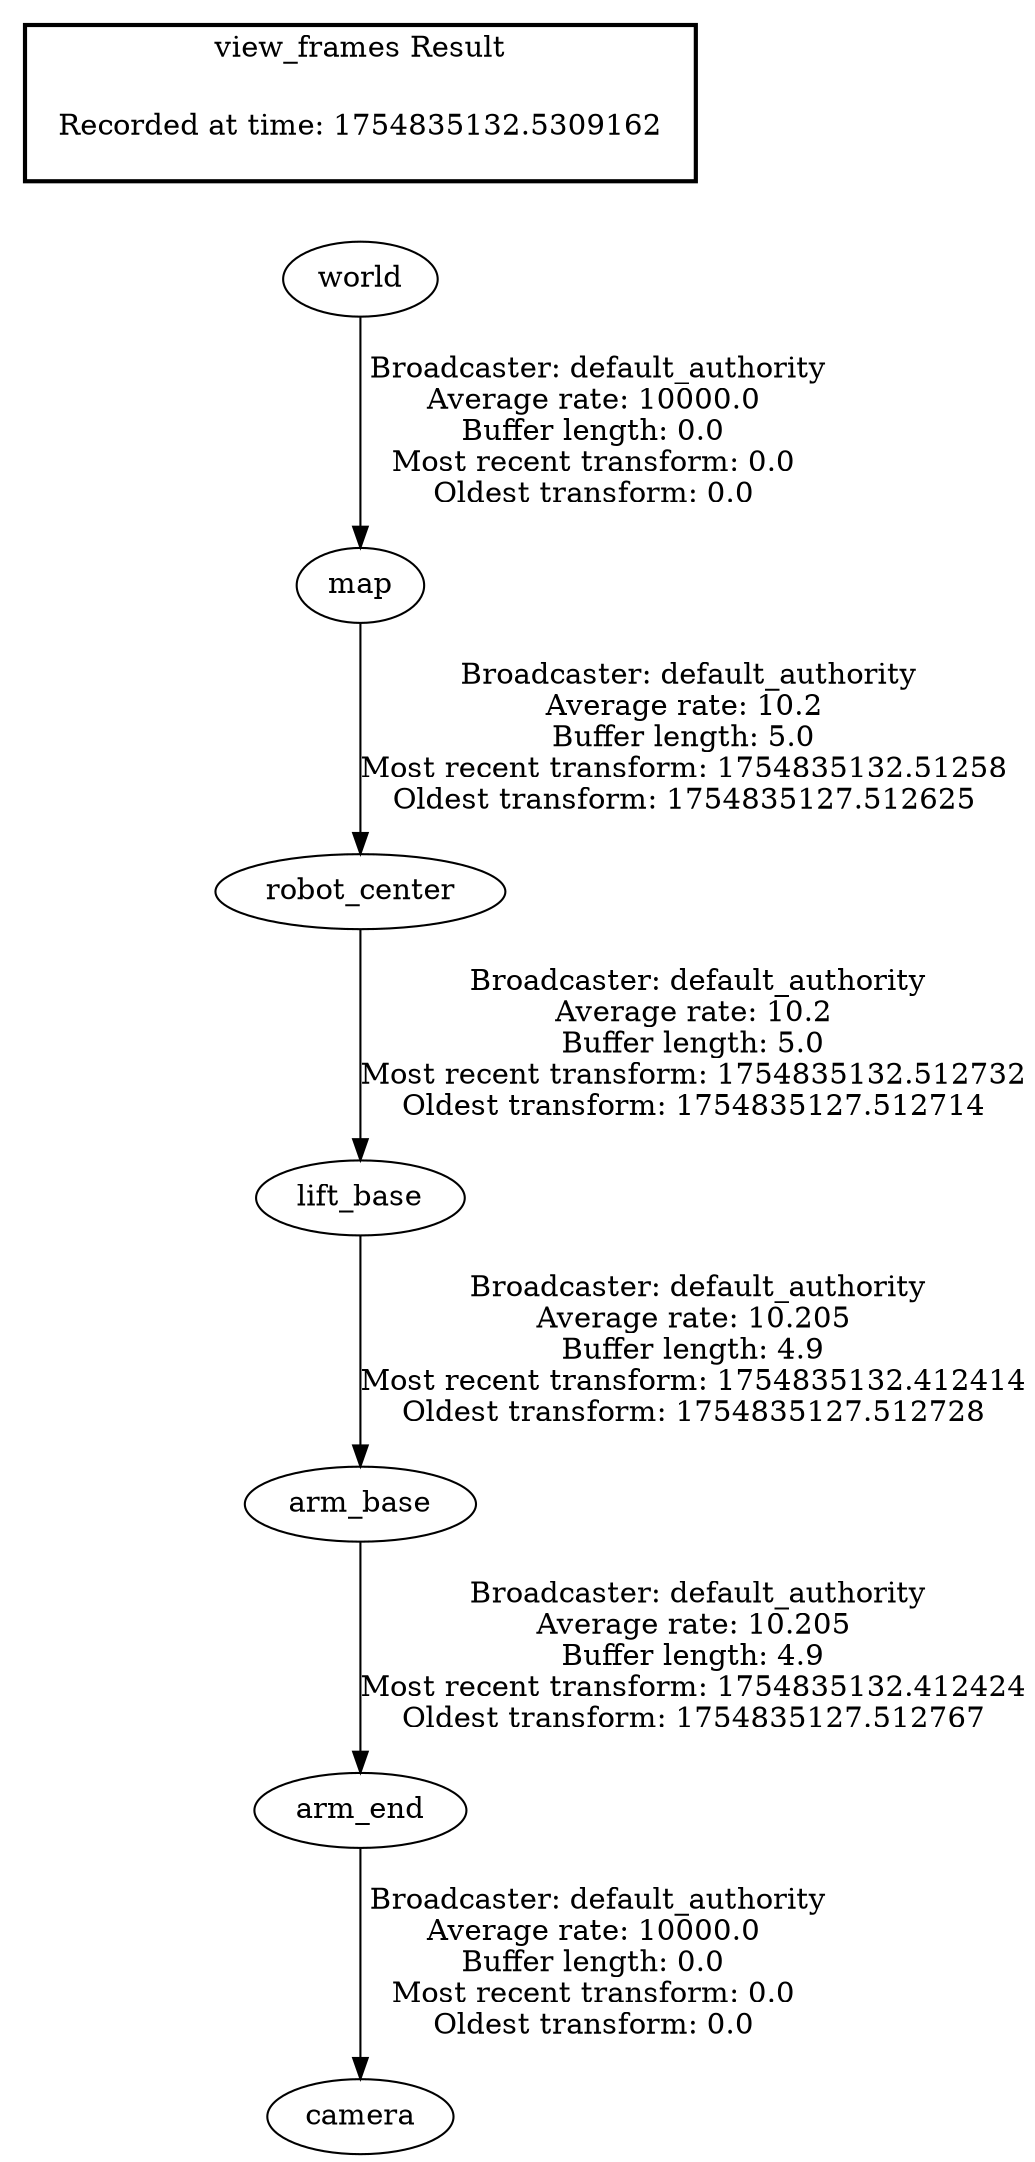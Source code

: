 digraph G {
"world" -> "map"[label=" Broadcaster: default_authority\nAverage rate: 10000.0\nBuffer length: 0.0\nMost recent transform: 0.0\nOldest transform: 0.0\n"];
"arm_end" -> "camera"[label=" Broadcaster: default_authority\nAverage rate: 10000.0\nBuffer length: 0.0\nMost recent transform: 0.0\nOldest transform: 0.0\n"];
"arm_base" -> "arm_end"[label=" Broadcaster: default_authority\nAverage rate: 10.205\nBuffer length: 4.9\nMost recent transform: 1754835132.412424\nOldest transform: 1754835127.512767\n"];
"map" -> "robot_center"[label=" Broadcaster: default_authority\nAverage rate: 10.2\nBuffer length: 5.0\nMost recent transform: 1754835132.51258\nOldest transform: 1754835127.512625\n"];
"robot_center" -> "lift_base"[label=" Broadcaster: default_authority\nAverage rate: 10.2\nBuffer length: 5.0\nMost recent transform: 1754835132.512732\nOldest transform: 1754835127.512714\n"];
"lift_base" -> "arm_base"[label=" Broadcaster: default_authority\nAverage rate: 10.205\nBuffer length: 4.9\nMost recent transform: 1754835132.412414\nOldest transform: 1754835127.512728\n"];
edge [style=invis];
 subgraph cluster_legend { style=bold; color=black; label ="view_frames Result";
"Recorded at time: 1754835132.5309162"[ shape=plaintext ] ;
}->"world";
}